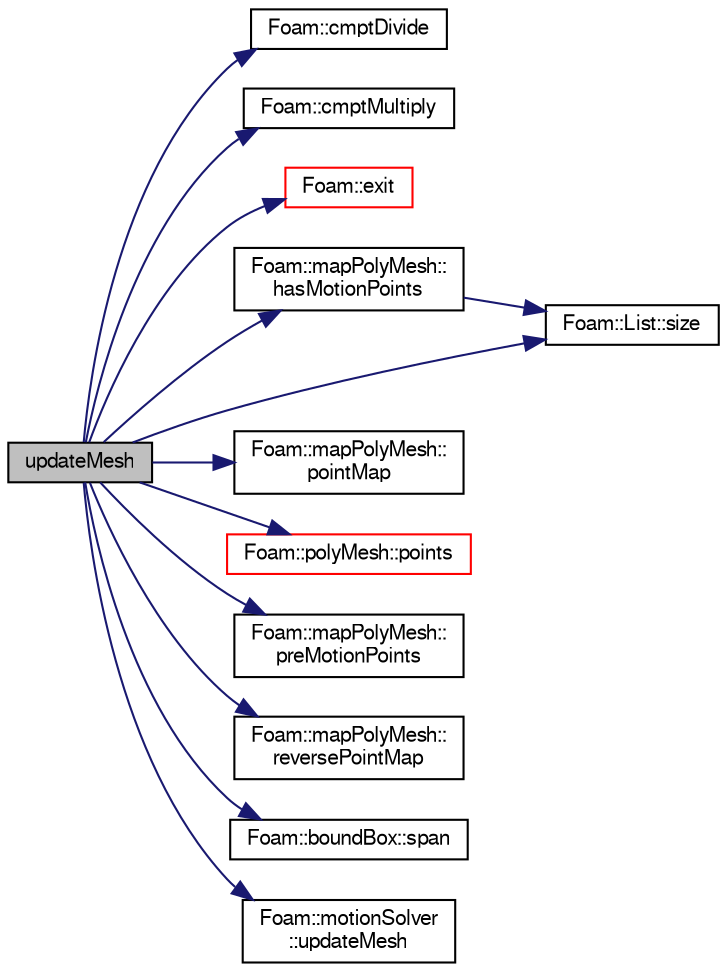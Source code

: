 digraph "updateMesh"
{
  bgcolor="transparent";
  edge [fontname="FreeSans",fontsize="10",labelfontname="FreeSans",labelfontsize="10"];
  node [fontname="FreeSans",fontsize="10",shape=record];
  rankdir="LR";
  Node1 [label="updateMesh",height=0.2,width=0.4,color="black", fillcolor="grey75", style="filled" fontcolor="black"];
  Node1 -> Node2 [color="midnightblue",fontsize="10",style="solid",fontname="FreeSans"];
  Node2 [label="Foam::cmptDivide",height=0.2,width=0.4,color="black",URL="$a10237.html#ab11bc52b92972d4f1caa5db352e7e480"];
  Node1 -> Node3 [color="midnightblue",fontsize="10",style="solid",fontname="FreeSans"];
  Node3 [label="Foam::cmptMultiply",height=0.2,width=0.4,color="black",URL="$a10237.html#aa9d8965aaebcf396a2acfeed4942976b"];
  Node1 -> Node4 [color="midnightblue",fontsize="10",style="solid",fontname="FreeSans"];
  Node4 [label="Foam::exit",height=0.2,width=0.4,color="red",URL="$a10237.html#a06ca7250d8e89caf05243ec094843642"];
  Node1 -> Node5 [color="midnightblue",fontsize="10",style="solid",fontname="FreeSans"];
  Node5 [label="Foam::mapPolyMesh::\lhasMotionPoints",height=0.2,width=0.4,color="black",URL="$a01392.html#a7e7aae2a61b34b47a470ad7821c4597a",tooltip="Has valid preMotionPoints? "];
  Node5 -> Node6 [color="midnightblue",fontsize="10",style="solid",fontname="FreeSans"];
  Node6 [label="Foam::List::size",height=0.2,width=0.4,color="black",URL="$a01325.html#a8a5f6fa29bd4b500caf186f60245b384",tooltip="Override size to be inconsistent with allocated storage. "];
  Node1 -> Node7 [color="midnightblue",fontsize="10",style="solid",fontname="FreeSans"];
  Node7 [label="Foam::mapPolyMesh::\lpointMap",height=0.2,width=0.4,color="black",URL="$a01392.html#a5f97ad39073f06dac897e3314903bec2",tooltip="Old point map. "];
  Node1 -> Node8 [color="midnightblue",fontsize="10",style="solid",fontname="FreeSans"];
  Node8 [label="Foam::polyMesh::points",height=0.2,width=0.4,color="red",URL="$a01861.html#a084ae534298576408f063a6b3b820959",tooltip="Return raw points. "];
  Node1 -> Node9 [color="midnightblue",fontsize="10",style="solid",fontname="FreeSans"];
  Node9 [label="Foam::mapPolyMesh::\lpreMotionPoints",height=0.2,width=0.4,color="black",URL="$a01392.html#a2e8e4273c887a677b7822169559781ef",tooltip="Pre-motion point positions. "];
  Node1 -> Node10 [color="midnightblue",fontsize="10",style="solid",fontname="FreeSans"];
  Node10 [label="Foam::mapPolyMesh::\lreversePointMap",height=0.2,width=0.4,color="black",URL="$a01392.html#a354ff3d4f67f53468e641bb69a286bb2",tooltip="Reverse point map. "];
  Node1 -> Node6 [color="midnightblue",fontsize="10",style="solid",fontname="FreeSans"];
  Node1 -> Node11 [color="midnightblue",fontsize="10",style="solid",fontname="FreeSans"];
  Node11 [label="Foam::boundBox::span",height=0.2,width=0.4,color="black",URL="$a00146.html#a2d9f25638302501b870cd5be87974010",tooltip="The bounding box span (from minimum to maximum) "];
  Node1 -> Node12 [color="midnightblue",fontsize="10",style="solid",fontname="FreeSans"];
  Node12 [label="Foam::motionSolver\l::updateMesh",height=0.2,width=0.4,color="black",URL="$a01489.html#a0b33e285527972bb6c7e16044233df4d",tooltip="Update local data for topology changes. "];
}
